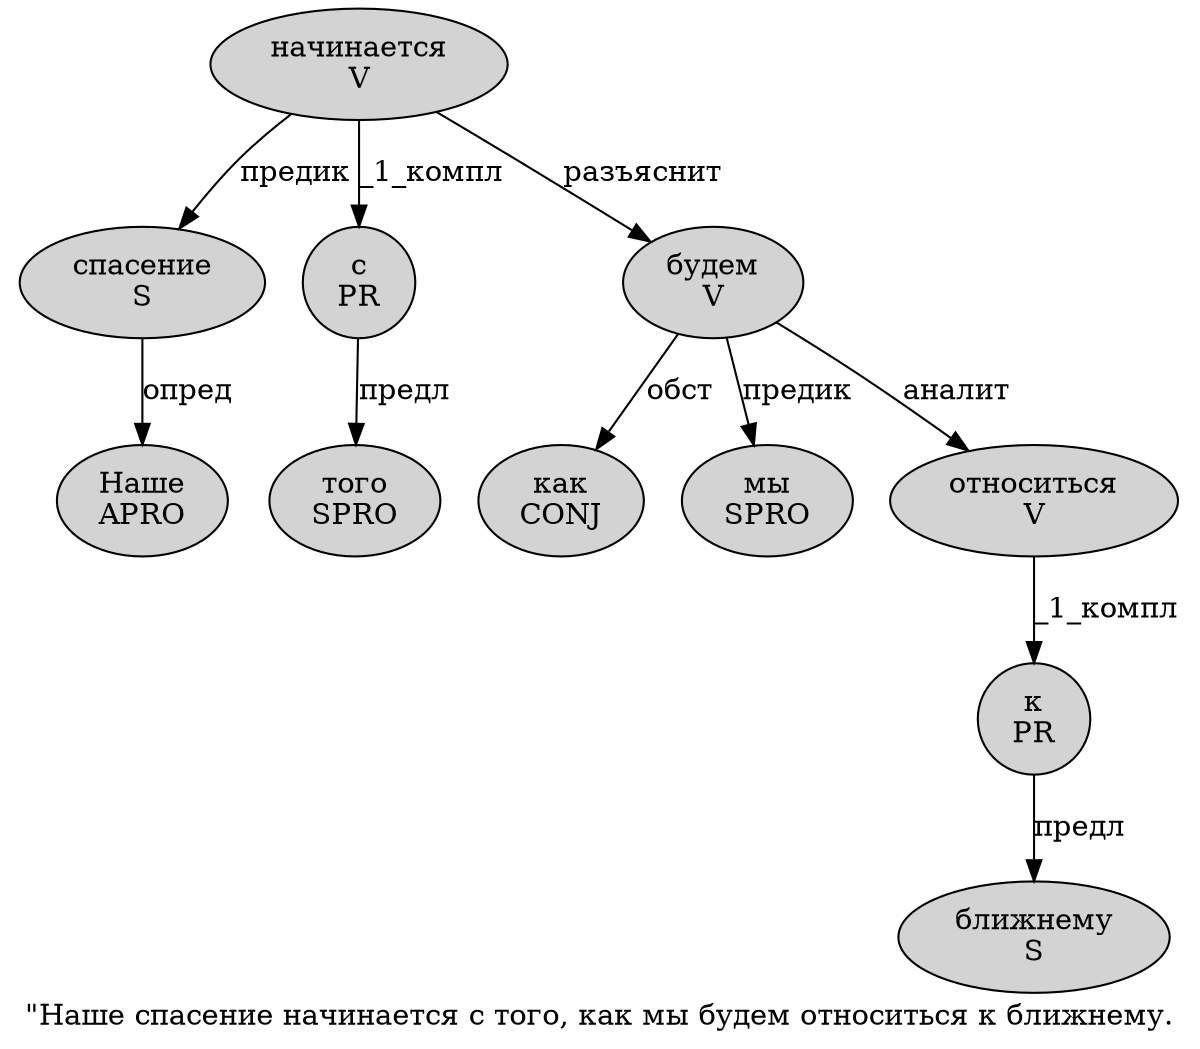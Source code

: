 digraph SENTENCE_1105 {
	graph [label="\"Наше спасение начинается с того, как мы будем относиться к ближнему."]
	node [style=filled]
		1 [label="Наше
APRO" color="" fillcolor=lightgray penwidth=1 shape=ellipse]
		2 [label="спасение
S" color="" fillcolor=lightgray penwidth=1 shape=ellipse]
		3 [label="начинается
V" color="" fillcolor=lightgray penwidth=1 shape=ellipse]
		4 [label="с
PR" color="" fillcolor=lightgray penwidth=1 shape=ellipse]
		5 [label="того
SPRO" color="" fillcolor=lightgray penwidth=1 shape=ellipse]
		7 [label="как
CONJ" color="" fillcolor=lightgray penwidth=1 shape=ellipse]
		8 [label="мы
SPRO" color="" fillcolor=lightgray penwidth=1 shape=ellipse]
		9 [label="будем
V" color="" fillcolor=lightgray penwidth=1 shape=ellipse]
		10 [label="относиться
V" color="" fillcolor=lightgray penwidth=1 shape=ellipse]
		11 [label="к
PR" color="" fillcolor=lightgray penwidth=1 shape=ellipse]
		12 [label="ближнему
S" color="" fillcolor=lightgray penwidth=1 shape=ellipse]
			10 -> 11 [label="_1_компл"]
			2 -> 1 [label="опред"]
			4 -> 5 [label="предл"]
			3 -> 2 [label="предик"]
			3 -> 4 [label="_1_компл"]
			3 -> 9 [label="разъяснит"]
			9 -> 7 [label="обст"]
			9 -> 8 [label="предик"]
			9 -> 10 [label="аналит"]
			11 -> 12 [label="предл"]
}